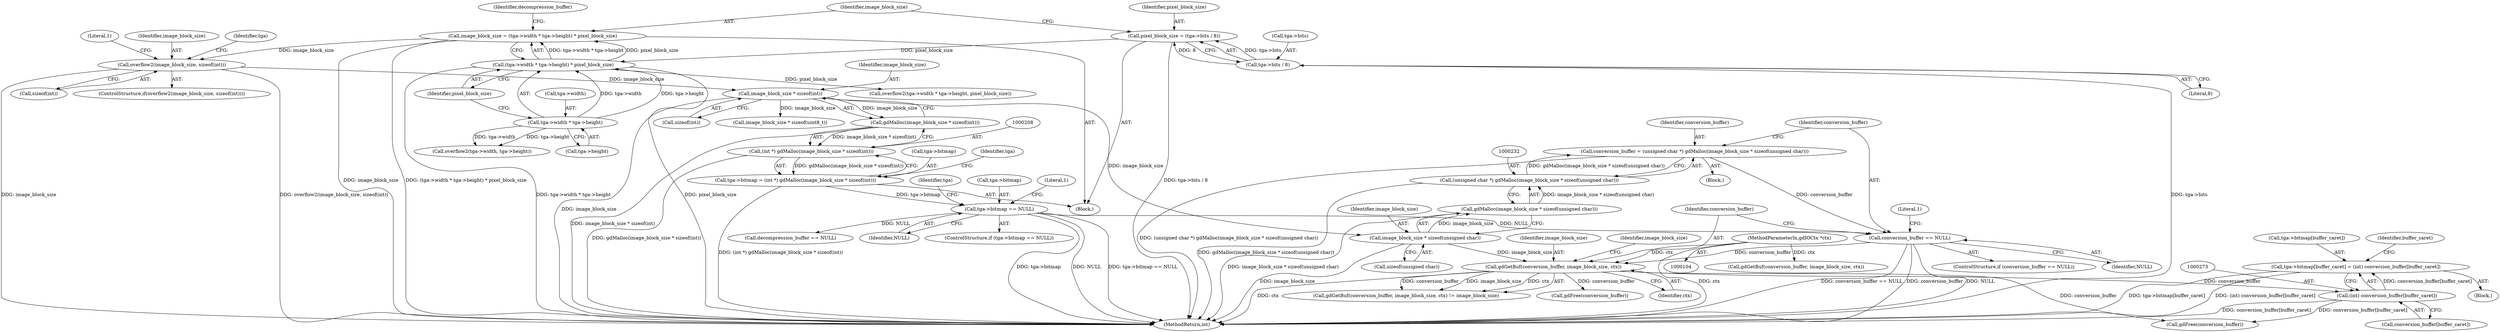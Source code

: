 digraph "0_libgd_3c2b605d72e8b080dace1d98a6e50b46c1d12186@pointer" {
"1000266" [label="(Call,tga->bitmap[buffer_caret] = (int) conversion_buffer[buffer_caret])"];
"1000272" [label="(Call,(int) conversion_buffer[buffer_caret])"];
"1000248" [label="(Call,gdGetBuf(conversion_buffer, image_block_size, ctx))"];
"1000239" [label="(Call,conversion_buffer == NULL)"];
"1000229" [label="(Call,conversion_buffer = (unsigned char *) gdMalloc(image_block_size * sizeof(unsigned char)))"];
"1000231" [label="(Call,(unsigned char *) gdMalloc(image_block_size * sizeof(unsigned char)))"];
"1000233" [label="(Call,gdMalloc(image_block_size * sizeof(unsigned char)))"];
"1000234" [label="(Call,image_block_size * sizeof(unsigned char))"];
"1000210" [label="(Call,image_block_size * sizeof(int))"];
"1000180" [label="(Call,overflow2(image_block_size, sizeof(int)))"];
"1000117" [label="(Call,image_block_size = (tga->width * tga->height) * pixel_block_size)"];
"1000119" [label="(Call,(tga->width * tga->height) * pixel_block_size)"];
"1000120" [label="(Call,tga->width * tga->height)"];
"1000109" [label="(Call,pixel_block_size = (tga->bits / 8))"];
"1000111" [label="(Call,tga->bits / 8)"];
"1000215" [label="(Call,tga->bitmap == NULL)"];
"1000203" [label="(Call,tga->bitmap = (int *) gdMalloc(image_block_size * sizeof(int)))"];
"1000207" [label="(Call,(int *) gdMalloc(image_block_size * sizeof(int)))"];
"1000209" [label="(Call,gdMalloc(image_block_size * sizeof(int)))"];
"1000105" [label="(MethodParameterIn,gdIOCtx *ctx)"];
"1000247" [label="(Call,gdGetBuf(conversion_buffer, image_block_size, ctx) != image_block_size)"];
"1000212" [label="(Call,sizeof(int))"];
"1000118" [label="(Identifier,image_block_size)"];
"1000204" [label="(Call,tga->bitmap)"];
"1000230" [label="(Identifier,conversion_buffer)"];
"1000209" [label="(Call,gdMalloc(image_block_size * sizeof(int)))"];
"1000119" [label="(Call,(tga->width * tga->height) * pixel_block_size)"];
"1000272" [label="(Call,(int) conversion_buffer[buffer_caret])"];
"1000236" [label="(Call,sizeof(unsigned char))"];
"1000229" [label="(Call,conversion_buffer = (unsigned char *) gdMalloc(image_block_size * sizeof(unsigned char)))"];
"1000127" [label="(Identifier,pixel_block_size)"];
"1000115" [label="(Literal,8)"];
"1000249" [label="(Identifier,conversion_buffer)"];
"1000120" [label="(Call,tga->width * tga->height)"];
"1000234" [label="(Call,image_block_size * sizeof(unsigned char))"];
"1000117" [label="(Call,image_block_size = (tga->width * tga->height) * pixel_block_size)"];
"1000323" [label="(Call,gdGetBuf(conversion_buffer, image_block_size, ctx))"];
"1000256" [label="(Call,gdFree(conversion_buffer))"];
"1000265" [label="(Block,)"];
"1000267" [label="(Call,tga->bitmap[buffer_caret])"];
"1000266" [label="(Call,tga->bitmap[buffer_caret] = (int) conversion_buffer[buffer_caret])"];
"1000211" [label="(Identifier,image_block_size)"];
"1000187" [label="(Literal,1)"];
"1000288" [label="(Call,image_block_size * sizeof(uint8_t))"];
"1000182" [label="(Call,sizeof(int))"];
"1000225" [label="(Identifier,tga)"];
"1000279" [label="(Call,gdFree(conversion_buffer))"];
"1000274" [label="(Call,conversion_buffer[buffer_caret])"];
"1000248" [label="(Call,gdGetBuf(conversion_buffer, image_block_size, ctx))"];
"1000130" [label="(Identifier,decompression_buffer)"];
"1000233" [label="(Call,gdMalloc(image_block_size * sizeof(unsigned char)))"];
"1000166" [label="(Call,overflow2(tga->width * tga->height, pixel_block_size))"];
"1000110" [label="(Identifier,pixel_block_size)"];
"1000203" [label="(Call,tga->bitmap = (int *) gdMalloc(image_block_size * sizeof(int)))"];
"1000238" [label="(ControlStructure,if (conversion_buffer == NULL))"];
"1000245" [label="(Literal,1)"];
"1000240" [label="(Identifier,conversion_buffer)"];
"1000215" [label="(Call,tga->bitmap == NULL)"];
"1000235" [label="(Identifier,image_block_size)"];
"1000179" [label="(ControlStructure,if(overflow2(image_block_size, sizeof(int))))"];
"1000181" [label="(Identifier,image_block_size)"];
"1000192" [label="(Identifier,tga)"];
"1000124" [label="(Call,tga->height)"];
"1000154" [label="(Call,overflow2(tga->width, tga->height))"];
"1000214" [label="(ControlStructure,if (tga->bitmap == NULL))"];
"1000216" [label="(Call,tga->bitmap)"];
"1000107" [label="(Block,)"];
"1000105" [label="(MethodParameterIn,gdIOCtx *ctx)"];
"1000278" [label="(Identifier,buffer_caret)"];
"1000207" [label="(Call,(int *) gdMalloc(image_block_size * sizeof(int)))"];
"1000241" [label="(Identifier,NULL)"];
"1000227" [label="(Block,)"];
"1000180" [label="(Call,overflow2(image_block_size, sizeof(int)))"];
"1000111" [label="(Call,tga->bits / 8)"];
"1000293" [label="(Call,decompression_buffer == NULL)"];
"1000217" [label="(Identifier,tga)"];
"1000219" [label="(Identifier,NULL)"];
"1000519" [label="(MethodReturn,int)"];
"1000109" [label="(Call,pixel_block_size = (tga->bits / 8))"];
"1000231" [label="(Call,(unsigned char *) gdMalloc(image_block_size * sizeof(unsigned char)))"];
"1000250" [label="(Identifier,image_block_size)"];
"1000239" [label="(Call,conversion_buffer == NULL)"];
"1000121" [label="(Call,tga->width)"];
"1000210" [label="(Call,image_block_size * sizeof(int))"];
"1000112" [label="(Call,tga->bits)"];
"1000222" [label="(Literal,1)"];
"1000251" [label="(Identifier,ctx)"];
"1000252" [label="(Identifier,image_block_size)"];
"1000266" -> "1000265"  [label="AST: "];
"1000266" -> "1000272"  [label="CFG: "];
"1000267" -> "1000266"  [label="AST: "];
"1000272" -> "1000266"  [label="AST: "];
"1000278" -> "1000266"  [label="CFG: "];
"1000266" -> "1000519"  [label="DDG: tga->bitmap[buffer_caret]"];
"1000266" -> "1000519"  [label="DDG: (int) conversion_buffer[buffer_caret]"];
"1000272" -> "1000266"  [label="DDG: conversion_buffer[buffer_caret]"];
"1000272" -> "1000274"  [label="CFG: "];
"1000273" -> "1000272"  [label="AST: "];
"1000274" -> "1000272"  [label="AST: "];
"1000272" -> "1000519"  [label="DDG: conversion_buffer[buffer_caret]"];
"1000248" -> "1000272"  [label="DDG: conversion_buffer"];
"1000272" -> "1000279"  [label="DDG: conversion_buffer[buffer_caret]"];
"1000248" -> "1000247"  [label="AST: "];
"1000248" -> "1000251"  [label="CFG: "];
"1000249" -> "1000248"  [label="AST: "];
"1000250" -> "1000248"  [label="AST: "];
"1000251" -> "1000248"  [label="AST: "];
"1000252" -> "1000248"  [label="CFG: "];
"1000248" -> "1000519"  [label="DDG: ctx"];
"1000248" -> "1000247"  [label="DDG: conversion_buffer"];
"1000248" -> "1000247"  [label="DDG: image_block_size"];
"1000248" -> "1000247"  [label="DDG: ctx"];
"1000239" -> "1000248"  [label="DDG: conversion_buffer"];
"1000234" -> "1000248"  [label="DDG: image_block_size"];
"1000105" -> "1000248"  [label="DDG: ctx"];
"1000248" -> "1000256"  [label="DDG: conversion_buffer"];
"1000248" -> "1000279"  [label="DDG: conversion_buffer"];
"1000239" -> "1000238"  [label="AST: "];
"1000239" -> "1000241"  [label="CFG: "];
"1000240" -> "1000239"  [label="AST: "];
"1000241" -> "1000239"  [label="AST: "];
"1000245" -> "1000239"  [label="CFG: "];
"1000249" -> "1000239"  [label="CFG: "];
"1000239" -> "1000519"  [label="DDG: conversion_buffer == NULL"];
"1000239" -> "1000519"  [label="DDG: conversion_buffer"];
"1000239" -> "1000519"  [label="DDG: NULL"];
"1000229" -> "1000239"  [label="DDG: conversion_buffer"];
"1000215" -> "1000239"  [label="DDG: NULL"];
"1000229" -> "1000227"  [label="AST: "];
"1000229" -> "1000231"  [label="CFG: "];
"1000230" -> "1000229"  [label="AST: "];
"1000231" -> "1000229"  [label="AST: "];
"1000240" -> "1000229"  [label="CFG: "];
"1000229" -> "1000519"  [label="DDG: (unsigned char *) gdMalloc(image_block_size * sizeof(unsigned char))"];
"1000231" -> "1000229"  [label="DDG: gdMalloc(image_block_size * sizeof(unsigned char))"];
"1000231" -> "1000233"  [label="CFG: "];
"1000232" -> "1000231"  [label="AST: "];
"1000233" -> "1000231"  [label="AST: "];
"1000231" -> "1000519"  [label="DDG: gdMalloc(image_block_size * sizeof(unsigned char))"];
"1000233" -> "1000231"  [label="DDG: image_block_size * sizeof(unsigned char)"];
"1000233" -> "1000234"  [label="CFG: "];
"1000234" -> "1000233"  [label="AST: "];
"1000233" -> "1000519"  [label="DDG: image_block_size * sizeof(unsigned char)"];
"1000234" -> "1000233"  [label="DDG: image_block_size"];
"1000234" -> "1000236"  [label="CFG: "];
"1000235" -> "1000234"  [label="AST: "];
"1000236" -> "1000234"  [label="AST: "];
"1000234" -> "1000519"  [label="DDG: image_block_size"];
"1000210" -> "1000234"  [label="DDG: image_block_size"];
"1000210" -> "1000209"  [label="AST: "];
"1000210" -> "1000212"  [label="CFG: "];
"1000211" -> "1000210"  [label="AST: "];
"1000212" -> "1000210"  [label="AST: "];
"1000209" -> "1000210"  [label="CFG: "];
"1000210" -> "1000519"  [label="DDG: image_block_size"];
"1000210" -> "1000209"  [label="DDG: image_block_size"];
"1000180" -> "1000210"  [label="DDG: image_block_size"];
"1000210" -> "1000288"  [label="DDG: image_block_size"];
"1000180" -> "1000179"  [label="AST: "];
"1000180" -> "1000182"  [label="CFG: "];
"1000181" -> "1000180"  [label="AST: "];
"1000182" -> "1000180"  [label="AST: "];
"1000187" -> "1000180"  [label="CFG: "];
"1000192" -> "1000180"  [label="CFG: "];
"1000180" -> "1000519"  [label="DDG: image_block_size"];
"1000180" -> "1000519"  [label="DDG: overflow2(image_block_size, sizeof(int))"];
"1000117" -> "1000180"  [label="DDG: image_block_size"];
"1000117" -> "1000107"  [label="AST: "];
"1000117" -> "1000119"  [label="CFG: "];
"1000118" -> "1000117"  [label="AST: "];
"1000119" -> "1000117"  [label="AST: "];
"1000130" -> "1000117"  [label="CFG: "];
"1000117" -> "1000519"  [label="DDG: image_block_size"];
"1000117" -> "1000519"  [label="DDG: (tga->width * tga->height) * pixel_block_size"];
"1000119" -> "1000117"  [label="DDG: tga->width * tga->height"];
"1000119" -> "1000117"  [label="DDG: pixel_block_size"];
"1000119" -> "1000127"  [label="CFG: "];
"1000120" -> "1000119"  [label="AST: "];
"1000127" -> "1000119"  [label="AST: "];
"1000119" -> "1000519"  [label="DDG: pixel_block_size"];
"1000119" -> "1000519"  [label="DDG: tga->width * tga->height"];
"1000120" -> "1000119"  [label="DDG: tga->width"];
"1000120" -> "1000119"  [label="DDG: tga->height"];
"1000109" -> "1000119"  [label="DDG: pixel_block_size"];
"1000119" -> "1000166"  [label="DDG: pixel_block_size"];
"1000120" -> "1000124"  [label="CFG: "];
"1000121" -> "1000120"  [label="AST: "];
"1000124" -> "1000120"  [label="AST: "];
"1000127" -> "1000120"  [label="CFG: "];
"1000120" -> "1000154"  [label="DDG: tga->width"];
"1000120" -> "1000154"  [label="DDG: tga->height"];
"1000109" -> "1000107"  [label="AST: "];
"1000109" -> "1000111"  [label="CFG: "];
"1000110" -> "1000109"  [label="AST: "];
"1000111" -> "1000109"  [label="AST: "];
"1000118" -> "1000109"  [label="CFG: "];
"1000109" -> "1000519"  [label="DDG: tga->bits / 8"];
"1000111" -> "1000109"  [label="DDG: tga->bits"];
"1000111" -> "1000109"  [label="DDG: 8"];
"1000111" -> "1000115"  [label="CFG: "];
"1000112" -> "1000111"  [label="AST: "];
"1000115" -> "1000111"  [label="AST: "];
"1000111" -> "1000519"  [label="DDG: tga->bits"];
"1000215" -> "1000214"  [label="AST: "];
"1000215" -> "1000219"  [label="CFG: "];
"1000216" -> "1000215"  [label="AST: "];
"1000219" -> "1000215"  [label="AST: "];
"1000222" -> "1000215"  [label="CFG: "];
"1000225" -> "1000215"  [label="CFG: "];
"1000215" -> "1000519"  [label="DDG: tga->bitmap"];
"1000215" -> "1000519"  [label="DDG: NULL"];
"1000215" -> "1000519"  [label="DDG: tga->bitmap == NULL"];
"1000203" -> "1000215"  [label="DDG: tga->bitmap"];
"1000215" -> "1000293"  [label="DDG: NULL"];
"1000203" -> "1000107"  [label="AST: "];
"1000203" -> "1000207"  [label="CFG: "];
"1000204" -> "1000203"  [label="AST: "];
"1000207" -> "1000203"  [label="AST: "];
"1000217" -> "1000203"  [label="CFG: "];
"1000203" -> "1000519"  [label="DDG: (int *) gdMalloc(image_block_size * sizeof(int))"];
"1000207" -> "1000203"  [label="DDG: gdMalloc(image_block_size * sizeof(int))"];
"1000207" -> "1000209"  [label="CFG: "];
"1000208" -> "1000207"  [label="AST: "];
"1000209" -> "1000207"  [label="AST: "];
"1000207" -> "1000519"  [label="DDG: gdMalloc(image_block_size * sizeof(int))"];
"1000209" -> "1000207"  [label="DDG: image_block_size * sizeof(int)"];
"1000209" -> "1000519"  [label="DDG: image_block_size * sizeof(int)"];
"1000105" -> "1000104"  [label="AST: "];
"1000105" -> "1000519"  [label="DDG: ctx"];
"1000105" -> "1000323"  [label="DDG: ctx"];
}
